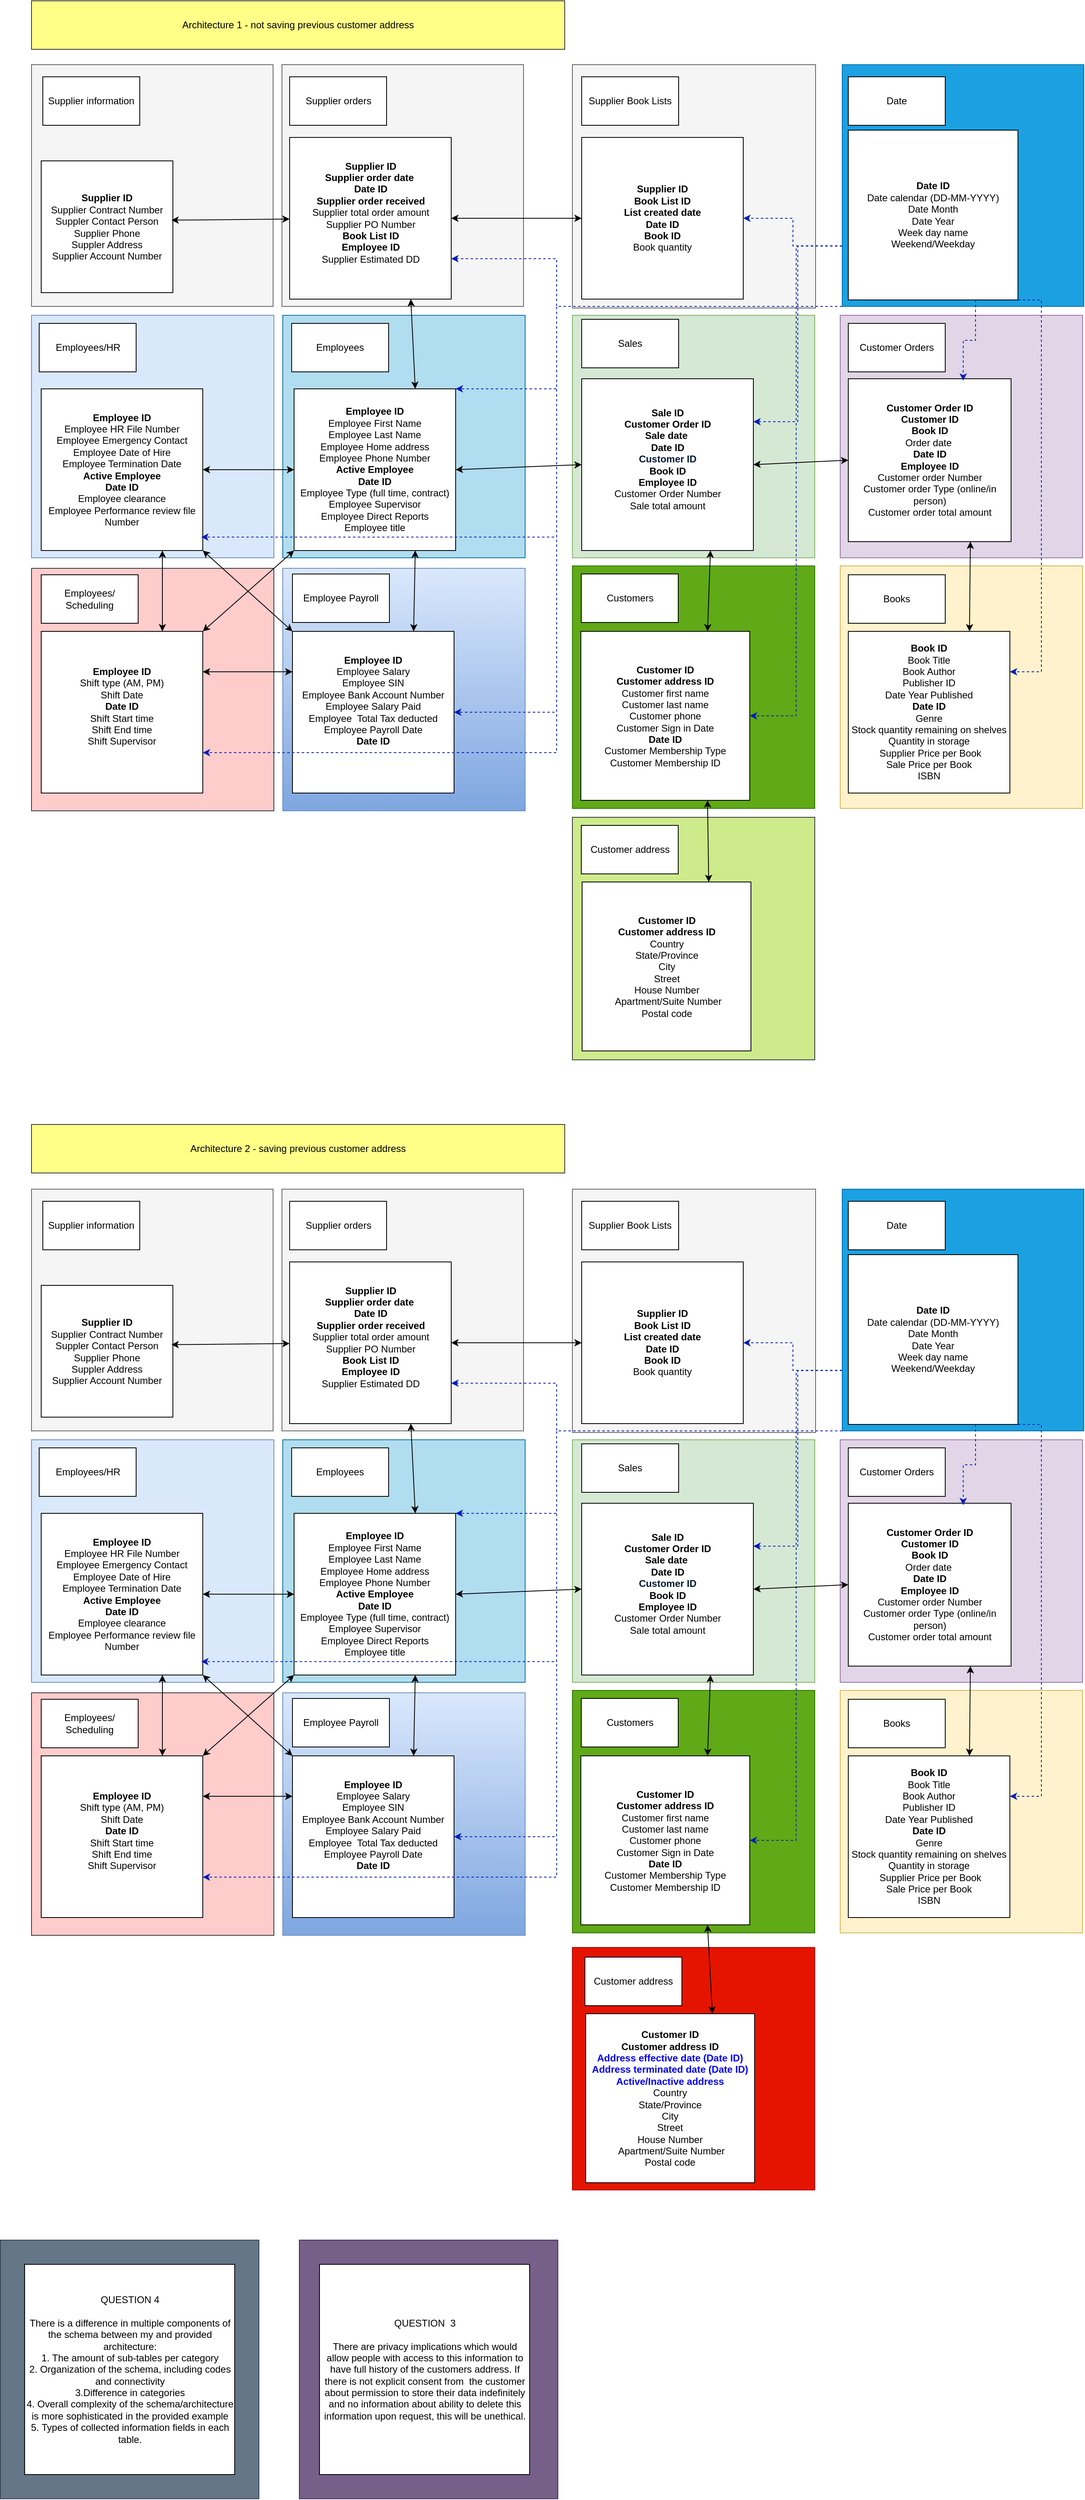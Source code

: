<mxfile version="24.7.16">
  <diagram name="Page-1" id="fv9fiUofZhVsYIKKZ2r4">
    <mxGraphModel dx="4200" dy="3032" grid="1" gridSize="10" guides="1" tooltips="1" connect="1" arrows="1" fold="1" page="1" pageScale="1" pageWidth="850" pageHeight="1100" math="0" shadow="0">
      <root>
        <mxCell id="0" />
        <mxCell id="1" parent="0" />
        <mxCell id="r8GhyG1JXr7spRQP_wy0-36" value="" style="whiteSpace=wrap;html=1;aspect=fixed;fillColor=#f5f5f5;strokeColor=#666666;fontColor=#333333;" vertex="1" parent="1">
          <mxGeometry x="100" y="-1011" width="299" height="299" as="geometry" />
        </mxCell>
        <mxCell id="r8GhyG1JXr7spRQP_wy0-61" value="" style="whiteSpace=wrap;html=1;aspect=fixed;fillColor=#f5f5f5;strokeColor=#666666;fontColor=#333333;" vertex="1" parent="1">
          <mxGeometry x="410" y="-1011" width="299" height="299" as="geometry" />
        </mxCell>
        <mxCell id="r8GhyG1JXr7spRQP_wy0-62" value="" style="whiteSpace=wrap;html=1;aspect=fixed;fillColor=#f5f5f5;strokeColor=#666666;fontColor=#333333;" vertex="1" parent="1">
          <mxGeometry x="769.5" y="-1011" width="301" height="301" as="geometry" />
        </mxCell>
        <mxCell id="r8GhyG1JXr7spRQP_wy0-58" value="" style="whiteSpace=wrap;html=1;aspect=fixed;fillColor=#dae8fc;strokeColor=#6c8ebf;gradientColor=#7ea6e0;" vertex="1" parent="1">
          <mxGeometry x="411" y="-388" width="300" height="300" as="geometry" />
        </mxCell>
        <mxCell id="r8GhyG1JXr7spRQP_wy0-42" value="" style="whiteSpace=wrap;html=1;aspect=fixed;fillColor=#b1ddf0;strokeColor=#10739e;" vertex="1" parent="1">
          <mxGeometry x="411" y="-701" width="300" height="300" as="geometry" />
        </mxCell>
        <mxCell id="r8GhyG1JXr7spRQP_wy0-3" value="" style="whiteSpace=wrap;html=1;aspect=fixed;fillColor=#dae8fc;strokeColor=#6c8ebf;" vertex="1" parent="1">
          <mxGeometry x="100" y="-701" width="300" height="300" as="geometry" />
        </mxCell>
        <mxCell id="r8GhyG1JXr7spRQP_wy0-4" value="" style="whiteSpace=wrap;html=1;aspect=fixed;fillColor=#d5e8d4;strokeColor=#82b366;" vertex="1" parent="1">
          <mxGeometry x="769.5" y="-701" width="300" height="300" as="geometry" />
        </mxCell>
        <mxCell id="r8GhyG1JXr7spRQP_wy0-5" value="" style="whiteSpace=wrap;html=1;aspect=fixed;fillColor=#60a917;strokeColor=#2D7600;fontColor=#ffffff;" vertex="1" parent="1">
          <mxGeometry x="769.5" y="-391" width="300" height="300" as="geometry" />
        </mxCell>
        <mxCell id="r8GhyG1JXr7spRQP_wy0-6" value="" style="whiteSpace=wrap;html=1;aspect=fixed;fillColor=#fff2cc;strokeColor=#d6b656;" vertex="1" parent="1">
          <mxGeometry x="1101" y="-391" width="300" height="300" as="geometry" />
        </mxCell>
        <mxCell id="r8GhyG1JXr7spRQP_wy0-7" value="" style="whiteSpace=wrap;html=1;aspect=fixed;fillColor=#e1d5e7;strokeColor=#9673a6;" vertex="1" parent="1">
          <mxGeometry x="1101" y="-701" width="300" height="300" as="geometry" />
        </mxCell>
        <mxCell id="r8GhyG1JXr7spRQP_wy0-8" value="Employees/HR" style="rounded=0;whiteSpace=wrap;html=1;" vertex="1" parent="1">
          <mxGeometry x="109.5" y="-691" width="120" height="60" as="geometry" />
        </mxCell>
        <mxCell id="r8GhyG1JXr7spRQP_wy0-9" value="Sales" style="rounded=0;whiteSpace=wrap;html=1;" vertex="1" parent="1">
          <mxGeometry x="781" y="-696" width="120" height="60" as="geometry" />
        </mxCell>
        <mxCell id="r8GhyG1JXr7spRQP_wy0-11" value="Customer Orders" style="rounded=0;whiteSpace=wrap;html=1;" vertex="1" parent="1">
          <mxGeometry x="1111" y="-691" width="120" height="60" as="geometry" />
        </mxCell>
        <mxCell id="r8GhyG1JXr7spRQP_wy0-12" value="Customers" style="rounded=0;whiteSpace=wrap;html=1;" vertex="1" parent="1">
          <mxGeometry x="780.5" y="-381" width="120" height="60" as="geometry" />
        </mxCell>
        <mxCell id="r8GhyG1JXr7spRQP_wy0-13" value="Books" style="rounded=0;whiteSpace=wrap;html=1;" vertex="1" parent="1">
          <mxGeometry x="1111" y="-380" width="120" height="60" as="geometry" />
        </mxCell>
        <mxCell id="r8GhyG1JXr7spRQP_wy0-34" value="&lt;div&gt;&lt;b&gt;Customer ID&lt;/b&gt;&lt;/div&gt;&lt;div&gt;&lt;b&gt;Customer address ID&lt;/b&gt;&lt;br&gt;&lt;/div&gt;&lt;div&gt;Customer first name&lt;/div&gt;&lt;div&gt;Customer last name&lt;/div&gt;&lt;div&gt;Customer phone&lt;/div&gt;&lt;div&gt;Customer Sign in Date&lt;/div&gt;&lt;div&gt;&lt;b&gt;Date ID&lt;/b&gt;&lt;br&gt;&lt;/div&gt;&lt;div&gt;Customer Membership Type&lt;/div&gt;&lt;div&gt;Customer Membership ID&lt;/div&gt;" style="whiteSpace=wrap;html=1;aspect=fixed;" vertex="1" parent="1">
          <mxGeometry x="780" y="-310" width="209" height="209" as="geometry" />
        </mxCell>
        <mxCell id="r8GhyG1JXr7spRQP_wy0-35" value="&lt;div&gt;&lt;b&gt;Book ID&lt;/b&gt;&lt;/div&gt;&lt;div&gt;Book Title&lt;/div&gt;&lt;div&gt;Book Author&lt;/div&gt;&lt;div&gt;Publisher ID&lt;/div&gt;&lt;div&gt;Date Year Published&lt;br&gt;&lt;/div&gt;&lt;div&gt;&lt;b&gt;Date ID&lt;/b&gt;&lt;br&gt;&lt;/div&gt;&lt;div&gt;Genre&lt;/div&gt;&lt;div&gt;Stock quantity remaining on shelves&lt;br&gt;&lt;/div&gt;&lt;div&gt;&lt;div&gt;Quantity in storage&lt;/div&gt;&amp;nbsp;Supplier Price per Book&lt;/div&gt;&lt;div&gt;Sale Price per Book&lt;br&gt;&lt;/div&gt;&lt;div&gt;ISBN&lt;/div&gt;" style="whiteSpace=wrap;html=1;aspect=fixed;" vertex="1" parent="1">
          <mxGeometry x="1111" y="-310" width="200" height="200" as="geometry" />
        </mxCell>
        <mxCell id="r8GhyG1JXr7spRQP_wy0-37" value="Supplier Book Lists" style="rounded=0;whiteSpace=wrap;html=1;" vertex="1" parent="1">
          <mxGeometry x="781" y="-996" width="120" height="60" as="geometry" />
        </mxCell>
        <mxCell id="r8GhyG1JXr7spRQP_wy0-38" value="&lt;div&gt;&lt;b&gt;Customer Order ID&lt;br&gt;&lt;/b&gt;&lt;/div&gt;&lt;div&gt;&lt;b&gt;Customer ID&lt;/b&gt;&lt;/div&gt;&lt;div&gt;&lt;b&gt;Book ID&lt;/b&gt;&lt;/div&gt;&lt;div&gt;Order date&amp;nbsp;&lt;/div&gt;&lt;div&gt;&lt;b&gt;Date ID&lt;/b&gt;&lt;/div&gt;&lt;div&gt;&lt;b&gt;Employee ID&lt;br&gt;&lt;/b&gt;&lt;/div&gt;&lt;div&gt;Customer order Number&lt;/div&gt;&lt;div&gt;Customer order Type (online/in person)&lt;br&gt;&lt;/div&gt;&lt;div&gt;Customer order total amount&lt;/div&gt;" style="whiteSpace=wrap;html=1;aspect=fixed;" vertex="1" parent="1">
          <mxGeometry x="1111" y="-622.5" width="201.5" height="201.5" as="geometry" />
        </mxCell>
        <mxCell id="r8GhyG1JXr7spRQP_wy0-39" value="&lt;div&gt;&lt;b&gt;Employee ID&lt;/b&gt;&lt;/div&gt;&lt;div&gt;Employee First Name&lt;/div&gt;&lt;div&gt;Employee Last Name&lt;/div&gt;&lt;div&gt;Employee Home address&lt;/div&gt;&lt;div&gt;Employee Phone Number&lt;/div&gt;&lt;div&gt;&lt;b&gt;Active Employee&lt;br&gt;&lt;/b&gt;&lt;/div&gt;&lt;div&gt;&lt;b&gt;Date ID&lt;/b&gt;&lt;br&gt;&lt;/div&gt;&lt;div&gt;Employee Type (full time, contract)&lt;/div&gt;&lt;div&gt;Employee Supervisor&lt;/div&gt;&lt;div&gt;Employee Direct Reports&lt;br&gt;&lt;/div&gt;&lt;div&gt;Employee title&lt;br&gt;&lt;/div&gt;" style="whiteSpace=wrap;html=1;aspect=fixed;" vertex="1" parent="1">
          <mxGeometry x="425" y="-610" width="200" height="200" as="geometry" />
        </mxCell>
        <mxCell id="r8GhyG1JXr7spRQP_wy0-41" value="&lt;div&gt;&lt;b&gt;Employee ID&lt;/b&gt;&lt;/div&gt;&lt;div&gt;Employee HR File Number&lt;/div&gt;&lt;div&gt;Employee Emergency Contact&lt;/div&gt;&lt;div&gt;Employee Date of Hire &lt;br&gt;&lt;/div&gt;&lt;div&gt;Employee Termination Date&lt;/div&gt;&lt;div&gt;&lt;b&gt;Active Employee&lt;br&gt;&lt;/b&gt;&lt;/div&gt;&lt;div&gt;&lt;b&gt;Date ID&lt;br&gt;&lt;/b&gt;&lt;/div&gt;&lt;div&gt;Employee clearance &lt;br&gt;&lt;/div&gt;&lt;div&gt;Employee Performance review file Number&lt;/div&gt;" style="whiteSpace=wrap;html=1;aspect=fixed;" vertex="1" parent="1">
          <mxGeometry x="112" y="-610" width="200" height="200" as="geometry" />
        </mxCell>
        <mxCell id="r8GhyG1JXr7spRQP_wy0-44" value="&lt;div&gt;&lt;b&gt;Supplier ID&lt;/b&gt;&lt;/div&gt;&lt;div&gt;Supplier Contract Number&lt;/div&gt;&lt;div&gt;Suppler Contact Person&lt;br&gt;&lt;/div&gt;&lt;div&gt;Supplier Phone&lt;/div&gt;&lt;div&gt;Suppler Address&lt;/div&gt;&lt;div&gt;Supplier Account Number&lt;br&gt;&lt;/div&gt;" style="whiteSpace=wrap;html=1;aspect=fixed;" vertex="1" parent="1">
          <mxGeometry x="112" y="-892" width="163" height="163" as="geometry" />
        </mxCell>
        <mxCell id="r8GhyG1JXr7spRQP_wy0-45" value="&lt;div&gt;&lt;b&gt;Supplier ID&lt;/b&gt;&lt;/div&gt;&lt;div&gt;&lt;b&gt;Supplier order date&amp;nbsp;&lt;/b&gt;&lt;/div&gt;&lt;div&gt;&lt;b&gt;Date ID&lt;/b&gt;&lt;/div&gt;&lt;div&gt;&lt;b&gt;Supplier order received&lt;br&gt;&lt;/b&gt;&lt;/div&gt;&lt;div&gt;Supplier total order amount&lt;/div&gt;&lt;div&gt;Supplier PO Number&lt;/div&gt;&lt;div&gt;&lt;b&gt;Book List ID &lt;br&gt;&lt;/b&gt;&lt;/div&gt;&lt;div&gt;&lt;b&gt;Employee ID&lt;br&gt;&lt;/b&gt;&lt;/div&gt;&lt;div&gt;Supplier Estimated DD&lt;b&gt;&lt;br&gt;&lt;/b&gt;&lt;/div&gt;&lt;div&gt;&lt;br&gt;&lt;/div&gt;" style="whiteSpace=wrap;html=1;aspect=fixed;" vertex="1" parent="1">
          <mxGeometry x="419.5" y="-921" width="200" height="200" as="geometry" />
        </mxCell>
        <mxCell id="r8GhyG1JXr7spRQP_wy0-47" value="" style="whiteSpace=wrap;html=1;aspect=fixed;fillColor=#ffcccc;strokeColor=#36393d;" vertex="1" parent="1">
          <mxGeometry x="100" y="-388" width="300" height="300" as="geometry" />
        </mxCell>
        <mxCell id="r8GhyG1JXr7spRQP_wy0-48" value="Employees/ Scheduling" style="rounded=0;whiteSpace=wrap;html=1;" vertex="1" parent="1">
          <mxGeometry x="112" y="-380" width="120" height="60" as="geometry" />
        </mxCell>
        <mxCell id="r8GhyG1JXr7spRQP_wy0-49" value="&lt;div&gt;&lt;b&gt;Employee ID&lt;/b&gt;&lt;/div&gt;&lt;div&gt;Shift type (AM, PM)&lt;/div&gt;&lt;div&gt;Shift Date &lt;b&gt;&lt;br&gt;&lt;/b&gt;&lt;/div&gt;&lt;div&gt;&lt;b&gt;Date ID&lt;br&gt;&lt;/b&gt;&lt;/div&gt;&lt;div&gt;Shift Start time&lt;/div&gt;&lt;div&gt;Shift End time&lt;/div&gt;&lt;div&gt;Shift Supervisor&lt;/div&gt;&lt;div&gt;&lt;br&gt;&lt;/div&gt;" style="whiteSpace=wrap;html=1;aspect=fixed;" vertex="1" parent="1">
          <mxGeometry x="112" y="-310" width="200" height="200" as="geometry" />
        </mxCell>
        <mxCell id="r8GhyG1JXr7spRQP_wy0-146" style="edgeStyle=elbowEdgeStyle;rounded=0;orthogonalLoop=1;jettySize=auto;html=1;exitX=0;exitY=1;exitDx=0;exitDy=0;entryX=1;entryY=0.75;entryDx=0;entryDy=0;fillColor=#0050ef;strokeColor=#001DBC;dashed=1;" edge="1" parent="1" source="r8GhyG1JXr7spRQP_wy0-50" target="r8GhyG1JXr7spRQP_wy0-45">
          <mxGeometry relative="1" as="geometry">
            <Array as="points">
              <mxPoint x="750" y="-740" />
            </Array>
          </mxGeometry>
        </mxCell>
        <mxCell id="r8GhyG1JXr7spRQP_wy0-147" style="edgeStyle=elbowEdgeStyle;rounded=0;orthogonalLoop=1;jettySize=auto;html=1;exitX=0;exitY=0.75;exitDx=0;exitDy=0;entryX=1;entryY=0.5;entryDx=0;entryDy=0;fillColor=#0050ef;strokeColor=#001DBC;dashed=1;" edge="1" parent="1" source="r8GhyG1JXr7spRQP_wy0-50" target="r8GhyG1JXr7spRQP_wy0-34">
          <mxGeometry relative="1" as="geometry" />
        </mxCell>
        <mxCell id="r8GhyG1JXr7spRQP_wy0-148" style="edgeStyle=elbowEdgeStyle;rounded=0;orthogonalLoop=1;jettySize=auto;html=1;exitX=0;exitY=1;exitDx=0;exitDy=0;entryX=1;entryY=0;entryDx=0;entryDy=0;dashed=1;fillColor=#0050ef;strokeColor=#001DBC;" edge="1" parent="1" source="r8GhyG1JXr7spRQP_wy0-50" target="r8GhyG1JXr7spRQP_wy0-39">
          <mxGeometry relative="1" as="geometry">
            <Array as="points">
              <mxPoint x="750" y="-660" />
            </Array>
          </mxGeometry>
        </mxCell>
        <mxCell id="r8GhyG1JXr7spRQP_wy0-50" value="" style="whiteSpace=wrap;html=1;aspect=fixed;fillColor=#1ba1e2;fontColor=#ffffff;strokeColor=#006EAF;" vertex="1" parent="1">
          <mxGeometry x="1103.5" y="-1011" width="299" height="299" as="geometry" />
        </mxCell>
        <mxCell id="r8GhyG1JXr7spRQP_wy0-51" value="Date" style="rounded=0;whiteSpace=wrap;html=1;" vertex="1" parent="1">
          <mxGeometry x="1111" y="-996" width="120" height="60" as="geometry" />
        </mxCell>
        <mxCell id="r8GhyG1JXr7spRQP_wy0-143" style="edgeStyle=elbowEdgeStyle;rounded=0;orthogonalLoop=1;jettySize=auto;html=1;exitX=0;exitY=0.75;exitDx=0;exitDy=0;entryX=1;entryY=0.5;entryDx=0;entryDy=0;fillColor=#0050ef;strokeColor=#001DBC;dashed=1;" edge="1" parent="1" source="r8GhyG1JXr7spRQP_wy0-50" target="r8GhyG1JXr7spRQP_wy0-54">
          <mxGeometry relative="1" as="geometry" />
        </mxCell>
        <mxCell id="r8GhyG1JXr7spRQP_wy0-144" style="edgeStyle=elbowEdgeStyle;rounded=0;orthogonalLoop=1;jettySize=auto;html=1;entryX=1;entryY=0.25;entryDx=0;entryDy=0;fillColor=#0050ef;strokeColor=#001DBC;dashed=1;exitX=0;exitY=0.75;exitDx=0;exitDy=0;" edge="1" parent="1" source="r8GhyG1JXr7spRQP_wy0-50" target="r8GhyG1JXr7spRQP_wy0-46">
          <mxGeometry relative="1" as="geometry" />
        </mxCell>
        <mxCell id="r8GhyG1JXr7spRQP_wy0-52" value="&lt;div&gt;&lt;b&gt;Date ID&lt;/b&gt;&lt;/div&gt;&lt;div&gt;Date calendar (DD-MM-YYYY)&lt;/div&gt;&lt;div&gt;Date Month&lt;/div&gt;&lt;div&gt;Date Year&lt;/div&gt;&lt;div&gt;Week day name&lt;br&gt;&lt;/div&gt;&lt;div&gt;Weekend/Weekday &lt;br&gt;&lt;/div&gt;" style="whiteSpace=wrap;html=1;aspect=fixed;" vertex="1" parent="1">
          <mxGeometry x="1111" y="-930" width="210" height="210" as="geometry" />
        </mxCell>
        <mxCell id="r8GhyG1JXr7spRQP_wy0-53" value="&lt;div&gt;&lt;b&gt;Employee ID&lt;/b&gt;&lt;/div&gt;&lt;div&gt;Employee Salary&lt;/div&gt;&lt;div&gt;Employee SIN&lt;/div&gt;&lt;div&gt;Employee Bank Account Number&lt;/div&gt;&lt;div&gt;&lt;div&gt;Employee Salary Paid&lt;/div&gt;&lt;div&gt;Employee&amp;nbsp; Total Tax deducted&lt;/div&gt;&lt;div&gt;Employee Payroll Date&lt;/div&gt;&lt;div&gt;&lt;b&gt;Date ID&lt;/b&gt;&lt;br&gt;&lt;/div&gt;&lt;div&gt;&lt;br&gt;&lt;br&gt;&lt;/div&gt;&lt;/div&gt;" style="whiteSpace=wrap;html=1;aspect=fixed;" vertex="1" parent="1">
          <mxGeometry x="423" y="-310" width="200" height="200" as="geometry" />
        </mxCell>
        <mxCell id="r8GhyG1JXr7spRQP_wy0-54" value="&lt;div&gt;&lt;b&gt;Supplier ID&lt;/b&gt;&lt;/div&gt;&lt;div&gt;&lt;b&gt;Book List ID &lt;/b&gt;&lt;br&gt;&lt;/div&gt;&lt;div&gt;&lt;b&gt;List created date &lt;br&gt;&lt;/b&gt;&lt;/div&gt;&lt;div&gt;&lt;b&gt;Date ID&lt;/b&gt;&lt;/div&gt;&lt;div&gt;&lt;b&gt;Book ID&lt;/b&gt;&lt;/div&gt;&lt;div&gt;Book quantity&lt;/div&gt;" style="whiteSpace=wrap;html=1;aspect=fixed;" vertex="1" parent="1">
          <mxGeometry x="781" y="-921" width="200" height="200" as="geometry" />
        </mxCell>
        <mxCell id="r8GhyG1JXr7spRQP_wy0-55" style="edgeStyle=orthogonalEdgeStyle;rounded=0;orthogonalLoop=1;jettySize=auto;html=1;exitX=0.5;exitY=1;exitDx=0;exitDy=0;" edge="1" parent="1" source="r8GhyG1JXr7spRQP_wy0-41" target="r8GhyG1JXr7spRQP_wy0-41">
          <mxGeometry relative="1" as="geometry" />
        </mxCell>
        <mxCell id="r8GhyG1JXr7spRQP_wy0-59" value="Employee Payroll" style="rounded=0;whiteSpace=wrap;html=1;" vertex="1" parent="1">
          <mxGeometry x="423" y="-381" width="120" height="60" as="geometry" />
        </mxCell>
        <mxCell id="r8GhyG1JXr7spRQP_wy0-46" value="&lt;div&gt;&lt;b&gt;Sale ID&lt;/b&gt;&lt;/div&gt;&lt;div&gt;&lt;b&gt;Customer Order ID&lt;br&gt;&lt;/b&gt;&lt;/div&gt;&lt;div&gt;&lt;b&gt;Sale date&amp;nbsp;&lt;/b&gt;&lt;/div&gt;&lt;div&gt;&lt;b&gt;Date ID&lt;/b&gt;&lt;br&gt;&lt;/div&gt;&lt;div&gt;&lt;font color=&quot;#001933&quot;&gt;&lt;b&gt;Customer ID&lt;/b&gt;&lt;/font&gt;&lt;/div&gt;&lt;div&gt;&lt;b&gt;Book ID&lt;/b&gt;&lt;/div&gt;&lt;div&gt;&lt;b&gt;Employee ID&lt;br&gt;&lt;/b&gt;&lt;/div&gt;&lt;div&gt;Customer Order Number&lt;/div&gt;&lt;div&gt;Sale total amount&lt;br&gt;&lt;/div&gt;&lt;div&gt;&lt;br&gt;&lt;/div&gt;" style="whiteSpace=wrap;html=1;aspect=fixed;" vertex="1" parent="1">
          <mxGeometry x="781" y="-622.5" width="212.5" height="212.5" as="geometry" />
        </mxCell>
        <mxCell id="r8GhyG1JXr7spRQP_wy0-63" value="Supplier orders" style="rounded=0;whiteSpace=wrap;html=1;" vertex="1" parent="1">
          <mxGeometry x="419.5" y="-996" width="120" height="60" as="geometry" />
        </mxCell>
        <mxCell id="r8GhyG1JXr7spRQP_wy0-64" value="Supplier information" style="rounded=0;whiteSpace=wrap;html=1;" vertex="1" parent="1">
          <mxGeometry x="114" y="-996" width="120" height="60" as="geometry" />
        </mxCell>
        <mxCell id="r8GhyG1JXr7spRQP_wy0-43" value="Employees" style="rounded=0;whiteSpace=wrap;html=1;" vertex="1" parent="1">
          <mxGeometry x="422" y="-691" width="120" height="60" as="geometry" />
        </mxCell>
        <mxCell id="r8GhyG1JXr7spRQP_wy0-104" value="" style="whiteSpace=wrap;html=1;aspect=fixed;fillColor=#cdeb8b;strokeColor=#36393d;" vertex="1" parent="1">
          <mxGeometry x="769.5" y="-80" width="300" height="300" as="geometry" />
        </mxCell>
        <mxCell id="r8GhyG1JXr7spRQP_wy0-105" value="Customer address" style="rounded=0;whiteSpace=wrap;html=1;" vertex="1" parent="1">
          <mxGeometry x="780.5" y="-70" width="120" height="60" as="geometry" />
        </mxCell>
        <mxCell id="r8GhyG1JXr7spRQP_wy0-106" value="&lt;div&gt;&lt;b&gt;Customer ID&lt;/b&gt;&lt;/div&gt;&lt;div&gt;&lt;b&gt;Customer address ID&lt;/b&gt;&lt;br&gt;&lt;/div&gt;&lt;div&gt;Country&lt;/div&gt;&lt;div&gt;State/Province&lt;/div&gt;&lt;div&gt;City&lt;/div&gt;&lt;div&gt;Street&lt;/div&gt;&lt;div&gt;House Number &lt;br&gt;&lt;/div&gt;&lt;div&gt;&amp;nbsp;Apartment/Suite Number&lt;/div&gt;&lt;div&gt;Postal code&lt;br&gt;&lt;/div&gt;" style="whiteSpace=wrap;html=1;aspect=fixed;" vertex="1" parent="1">
          <mxGeometry x="781.5" width="209" height="209" as="geometry" />
        </mxCell>
        <mxCell id="r8GhyG1JXr7spRQP_wy0-107" value="" style="whiteSpace=wrap;html=1;aspect=fixed;fillColor=#e51400;strokeColor=#B20000;fontColor=#ffffff;" vertex="1" parent="1">
          <mxGeometry x="769.5" y="1318" width="300" height="300" as="geometry" />
        </mxCell>
        <mxCell id="r8GhyG1JXr7spRQP_wy0-108" value="Customer address" style="rounded=0;whiteSpace=wrap;html=1;" vertex="1" parent="1">
          <mxGeometry x="785" y="1330" width="120" height="60" as="geometry" />
        </mxCell>
        <mxCell id="r8GhyG1JXr7spRQP_wy0-109" value="&lt;div&gt;&lt;b&gt;Customer ID&lt;/b&gt;&lt;/div&gt;&lt;div&gt;&lt;b&gt;Customer address ID&lt;/b&gt;&lt;/div&gt;&lt;div&gt;&lt;font color=&quot;#0000ff&quot;&gt;&lt;b&gt;Address effective date (Date ID)&lt;br&gt;&lt;/b&gt;&lt;/font&gt;&lt;/div&gt;&lt;div&gt;&lt;font color=&quot;#0000ff&quot;&gt;&lt;b&gt;Address terminated date (Date ID)&lt;/b&gt;&lt;/font&gt;&lt;/div&gt;&lt;div&gt;&lt;font color=&quot;#0000ff&quot;&gt;&lt;b&gt;Active/Inactive address&lt;br&gt;&lt;/b&gt;&lt;/font&gt;&lt;/div&gt;&lt;div&gt;Country&lt;/div&gt;&lt;div&gt;State/Province&lt;/div&gt;&lt;div&gt;City&lt;/div&gt;&lt;div&gt;Street&lt;/div&gt;&lt;div&gt;House Number &lt;br&gt;&lt;/div&gt;&lt;div&gt;&amp;nbsp;Apartment/Suite Number&lt;/div&gt;&lt;div&gt;Postal code&lt;br&gt;&lt;/div&gt;" style="whiteSpace=wrap;html=1;aspect=fixed;" vertex="1" parent="1">
          <mxGeometry x="786" y="1400" width="209" height="209" as="geometry" />
        </mxCell>
        <mxCell id="r8GhyG1JXr7spRQP_wy0-110" value="" style="whiteSpace=wrap;html=1;aspect=fixed;fillColor=#76608a;strokeColor=#432D57;fontColor=#ffffff;" vertex="1" parent="1">
          <mxGeometry x="431.5" y="1680" width="320" height="320" as="geometry" />
        </mxCell>
        <mxCell id="r8GhyG1JXr7spRQP_wy0-111" value="&lt;div&gt;QUESTION&amp;nbsp; 3 &lt;br&gt;&lt;/div&gt;&lt;div&gt;&lt;br&gt;&lt;/div&gt;&lt;div&gt;There are privacy implications which would allow people with access to this information to have full history of the customers address. If there is not explicit consent from&amp;nbsp; the customer about permission to store their data indefinitely and no information about ability to delete this information upon request, this will be unethical. &lt;/div&gt;" style="whiteSpace=wrap;html=1;aspect=fixed;" vertex="1" parent="1">
          <mxGeometry x="456.5" y="1710" width="260" height="260" as="geometry" />
        </mxCell>
        <mxCell id="r8GhyG1JXr7spRQP_wy0-112" value="" style="whiteSpace=wrap;html=1;aspect=fixed;fillColor=#647687;strokeColor=#314354;fontColor=#ffffff;" vertex="1" parent="1">
          <mxGeometry x="61.5" y="1680" width="320" height="320" as="geometry" />
        </mxCell>
        <mxCell id="r8GhyG1JXr7spRQP_wy0-113" value="&lt;div&gt;QUESTION 4&lt;br&gt;&lt;/div&gt;&lt;div&gt;&lt;br&gt;&lt;/div&gt;&lt;div&gt;There is a difference in multiple components of the schema between my and provided architecture:&lt;/div&gt;&lt;div&gt;1. The amount of sub-tables per category&lt;/div&gt;&lt;div&gt;2. Organization of the schema, including codes and connectivity&lt;/div&gt;&lt;div&gt;3.Difference in categories&lt;/div&gt;&lt;div&gt;4. Overall complexity of the schema/architecture is more sophisticated in the provided example&lt;/div&gt;&lt;div&gt;5. Types of collected information fields in each table. &lt;br&gt;&lt;/div&gt;" style="whiteSpace=wrap;html=1;aspect=fixed;" vertex="1" parent="1">
          <mxGeometry x="91.5" y="1710" width="260" height="260" as="geometry" />
        </mxCell>
        <mxCell id="r8GhyG1JXr7spRQP_wy0-114" value="" style="endArrow=classic;startArrow=classic;html=1;rounded=0;exitX=0.989;exitY=0.45;exitDx=0;exitDy=0;exitPerimeter=0;" edge="1" parent="1" source="r8GhyG1JXr7spRQP_wy0-44" target="r8GhyG1JXr7spRQP_wy0-45">
          <mxGeometry width="50" height="50" relative="1" as="geometry">
            <mxPoint x="650" y="-680" as="sourcePoint" />
            <mxPoint x="700" y="-730" as="targetPoint" />
          </mxGeometry>
        </mxCell>
        <mxCell id="r8GhyG1JXr7spRQP_wy0-115" value="" style="endArrow=classic;startArrow=classic;html=1;rounded=0;entryX=1;entryY=0.5;entryDx=0;entryDy=0;" edge="1" parent="1" source="r8GhyG1JXr7spRQP_wy0-54" target="r8GhyG1JXr7spRQP_wy0-45">
          <mxGeometry width="50" height="50" relative="1" as="geometry">
            <mxPoint x="650" y="-680" as="sourcePoint" />
            <mxPoint x="700" y="-730" as="targetPoint" />
          </mxGeometry>
        </mxCell>
        <mxCell id="r8GhyG1JXr7spRQP_wy0-118" value="" style="endArrow=classic;startArrow=classic;html=1;rounded=0;entryX=0.75;entryY=1;entryDx=0;entryDy=0;exitX=0.75;exitY=0;exitDx=0;exitDy=0;" edge="1" parent="1" source="r8GhyG1JXr7spRQP_wy0-39" target="r8GhyG1JXr7spRQP_wy0-45">
          <mxGeometry width="50" height="50" relative="1" as="geometry">
            <mxPoint x="650" y="-680" as="sourcePoint" />
            <mxPoint x="700" y="-730" as="targetPoint" />
          </mxGeometry>
        </mxCell>
        <mxCell id="r8GhyG1JXr7spRQP_wy0-119" value="" style="endArrow=classic;startArrow=classic;html=1;rounded=0;entryX=0;entryY=0.5;entryDx=0;entryDy=0;" edge="1" parent="1" source="r8GhyG1JXr7spRQP_wy0-41" target="r8GhyG1JXr7spRQP_wy0-39">
          <mxGeometry width="50" height="50" relative="1" as="geometry">
            <mxPoint x="650" y="-680" as="sourcePoint" />
            <mxPoint x="700" y="-730" as="targetPoint" />
          </mxGeometry>
        </mxCell>
        <mxCell id="r8GhyG1JXr7spRQP_wy0-120" value="" style="endArrow=classic;startArrow=classic;html=1;rounded=0;exitX=1;exitY=1;exitDx=0;exitDy=0;entryX=0;entryY=0;entryDx=0;entryDy=0;" edge="1" parent="1" source="r8GhyG1JXr7spRQP_wy0-41" target="r8GhyG1JXr7spRQP_wy0-53">
          <mxGeometry width="50" height="50" relative="1" as="geometry">
            <mxPoint x="650" y="-666" as="sourcePoint" />
            <mxPoint x="664.488" y="-687" as="targetPoint" />
          </mxGeometry>
        </mxCell>
        <mxCell id="r8GhyG1JXr7spRQP_wy0-121" value="" style="endArrow=classic;startArrow=classic;html=1;rounded=0;entryX=1;entryY=0.25;entryDx=0;entryDy=0;exitX=0;exitY=0.25;exitDx=0;exitDy=0;" edge="1" parent="1" source="r8GhyG1JXr7spRQP_wy0-53" target="r8GhyG1JXr7spRQP_wy0-49">
          <mxGeometry width="50" height="50" relative="1" as="geometry">
            <mxPoint x="650" y="-370" as="sourcePoint" />
            <mxPoint x="700" y="-420" as="targetPoint" />
          </mxGeometry>
        </mxCell>
        <mxCell id="r8GhyG1JXr7spRQP_wy0-122" value="" style="endArrow=classic;startArrow=classic;html=1;rounded=0;entryX=0;entryY=1;entryDx=0;entryDy=0;exitX=1;exitY=0;exitDx=0;exitDy=0;" edge="1" parent="1" source="r8GhyG1JXr7spRQP_wy0-49" target="r8GhyG1JXr7spRQP_wy0-39">
          <mxGeometry width="50" height="50" relative="1" as="geometry">
            <mxPoint x="260" y="-340" as="sourcePoint" />
            <mxPoint x="580" y="-290" as="targetPoint" />
          </mxGeometry>
        </mxCell>
        <mxCell id="r8GhyG1JXr7spRQP_wy0-123" value="" style="endArrow=classic;startArrow=classic;html=1;rounded=0;entryX=0.75;entryY=1;entryDx=0;entryDy=0;exitX=0.75;exitY=0;exitDx=0;exitDy=0;" edge="1" parent="1" source="r8GhyG1JXr7spRQP_wy0-53" target="r8GhyG1JXr7spRQP_wy0-39">
          <mxGeometry width="50" height="50" relative="1" as="geometry">
            <mxPoint x="410" y="-340" as="sourcePoint" />
            <mxPoint x="460" y="-390" as="targetPoint" />
          </mxGeometry>
        </mxCell>
        <mxCell id="r8GhyG1JXr7spRQP_wy0-124" value="" style="endArrow=classic;startArrow=classic;html=1;rounded=0;entryX=0.75;entryY=1;entryDx=0;entryDy=0;exitX=0.75;exitY=0;exitDx=0;exitDy=0;" edge="1" parent="1" source="r8GhyG1JXr7spRQP_wy0-49" target="r8GhyG1JXr7spRQP_wy0-41">
          <mxGeometry width="50" height="50" relative="1" as="geometry">
            <mxPoint x="410" y="-340" as="sourcePoint" />
            <mxPoint x="460" y="-390" as="targetPoint" />
          </mxGeometry>
        </mxCell>
        <mxCell id="r8GhyG1JXr7spRQP_wy0-128" value="" style="endArrow=classic;startArrow=classic;html=1;rounded=0;entryX=0;entryY=0.5;entryDx=0;entryDy=0;exitX=1;exitY=0.5;exitDx=0;exitDy=0;" edge="1" parent="1" source="r8GhyG1JXr7spRQP_wy0-46" target="r8GhyG1JXr7spRQP_wy0-38">
          <mxGeometry width="50" height="50" relative="1" as="geometry">
            <mxPoint x="720" y="-470" as="sourcePoint" />
            <mxPoint x="770" y="-520" as="targetPoint" />
          </mxGeometry>
        </mxCell>
        <mxCell id="r8GhyG1JXr7spRQP_wy0-133" value="" style="endArrow=classic;startArrow=classic;html=1;rounded=0;entryX=0;entryY=0.5;entryDx=0;entryDy=0;exitX=1;exitY=0.5;exitDx=0;exitDy=0;" edge="1" parent="1" source="r8GhyG1JXr7spRQP_wy0-39" target="r8GhyG1JXr7spRQP_wy0-46">
          <mxGeometry width="50" height="50" relative="1" as="geometry">
            <mxPoint x="750" y="-420" as="sourcePoint" />
            <mxPoint x="800" y="-470" as="targetPoint" />
          </mxGeometry>
        </mxCell>
        <mxCell id="r8GhyG1JXr7spRQP_wy0-135" value="" style="endArrow=classic;startArrow=classic;html=1;rounded=0;entryX=0.75;entryY=1;entryDx=0;entryDy=0;exitX=0.75;exitY=0;exitDx=0;exitDy=0;" edge="1" parent="1" source="r8GhyG1JXr7spRQP_wy0-34" target="r8GhyG1JXr7spRQP_wy0-46">
          <mxGeometry width="50" height="50" relative="1" as="geometry">
            <mxPoint x="840" y="-280" as="sourcePoint" />
            <mxPoint x="890" y="-330" as="targetPoint" />
          </mxGeometry>
        </mxCell>
        <mxCell id="r8GhyG1JXr7spRQP_wy0-136" value="" style="endArrow=classic;startArrow=classic;html=1;rounded=0;entryX=0.75;entryY=1;entryDx=0;entryDy=0;exitX=0.75;exitY=0;exitDx=0;exitDy=0;" edge="1" parent="1" source="r8GhyG1JXr7spRQP_wy0-35" target="r8GhyG1JXr7spRQP_wy0-38">
          <mxGeometry width="50" height="50" relative="1" as="geometry">
            <mxPoint x="920" y="-320" as="sourcePoint" />
            <mxPoint x="970" y="-370" as="targetPoint" />
          </mxGeometry>
        </mxCell>
        <mxCell id="r8GhyG1JXr7spRQP_wy0-137" value="" style="endArrow=classic;startArrow=classic;html=1;rounded=0;entryX=0.75;entryY=1;entryDx=0;entryDy=0;exitX=0.75;exitY=0;exitDx=0;exitDy=0;" edge="1" parent="1" source="r8GhyG1JXr7spRQP_wy0-106" target="r8GhyG1JXr7spRQP_wy0-34">
          <mxGeometry width="50" height="50" relative="1" as="geometry">
            <mxPoint x="920" y="-40" as="sourcePoint" />
            <mxPoint x="970" y="-90" as="targetPoint" />
          </mxGeometry>
        </mxCell>
        <mxCell id="r8GhyG1JXr7spRQP_wy0-145" style="edgeStyle=elbowEdgeStyle;rounded=0;orthogonalLoop=1;jettySize=auto;html=1;exitX=0.75;exitY=1;exitDx=0;exitDy=0;entryX=0.706;entryY=0.012;entryDx=0;entryDy=0;entryPerimeter=0;fillColor=#0050ef;strokeColor=#001DBC;elbow=vertical;dashed=1;" edge="1" parent="1" source="r8GhyG1JXr7spRQP_wy0-52" target="r8GhyG1JXr7spRQP_wy0-38">
          <mxGeometry relative="1" as="geometry" />
        </mxCell>
        <mxCell id="r8GhyG1JXr7spRQP_wy0-151" style="edgeStyle=elbowEdgeStyle;rounded=0;orthogonalLoop=1;jettySize=auto;html=1;exitX=0;exitY=1;exitDx=0;exitDy=0;entryX=1;entryY=0.5;entryDx=0;entryDy=0;dashed=1;fillColor=#0050ef;strokeColor=#001DBC;" edge="1" parent="1" source="r8GhyG1JXr7spRQP_wy0-50" target="r8GhyG1JXr7spRQP_wy0-53">
          <mxGeometry relative="1" as="geometry">
            <mxPoint x="1114" y="-702" as="sourcePoint" />
            <mxPoint x="635" y="-600" as="targetPoint" />
            <Array as="points">
              <mxPoint x="750" y="-650" />
            </Array>
          </mxGeometry>
        </mxCell>
        <mxCell id="r8GhyG1JXr7spRQP_wy0-152" style="edgeStyle=elbowEdgeStyle;rounded=0;orthogonalLoop=1;jettySize=auto;html=1;exitX=0;exitY=1;exitDx=0;exitDy=0;entryX=1;entryY=0.75;entryDx=0;entryDy=0;dashed=1;fillColor=#0050ef;strokeColor=#001DBC;" edge="1" parent="1" source="r8GhyG1JXr7spRQP_wy0-50" target="r8GhyG1JXr7spRQP_wy0-49">
          <mxGeometry relative="1" as="geometry">
            <mxPoint x="1114" y="-702" as="sourcePoint" />
            <mxPoint x="633" y="-200" as="targetPoint" />
            <Array as="points">
              <mxPoint x="750" y="-430" />
            </Array>
          </mxGeometry>
        </mxCell>
        <mxCell id="r8GhyG1JXr7spRQP_wy0-153" style="edgeStyle=elbowEdgeStyle;rounded=0;orthogonalLoop=1;jettySize=auto;html=1;exitX=0;exitY=1;exitDx=0;exitDy=0;dashed=1;fillColor=#0050ef;strokeColor=#001DBC;entryX=0.99;entryY=0.917;entryDx=0;entryDy=0;entryPerimeter=0;" edge="1" parent="1" source="r8GhyG1JXr7spRQP_wy0-50" target="r8GhyG1JXr7spRQP_wy0-41">
          <mxGeometry relative="1" as="geometry">
            <mxPoint x="1114" y="-702" as="sourcePoint" />
            <mxPoint x="312" y="-410" as="targetPoint" />
            <Array as="points">
              <mxPoint x="750" y="-550" />
            </Array>
          </mxGeometry>
        </mxCell>
        <mxCell id="r8GhyG1JXr7spRQP_wy0-154" style="edgeStyle=elbowEdgeStyle;rounded=0;orthogonalLoop=1;jettySize=auto;html=1;exitX=1;exitY=1;exitDx=0;exitDy=0;entryX=1;entryY=0.25;entryDx=0;entryDy=0;fillColor=#0050ef;strokeColor=#001DBC;elbow=vertical;dashed=1;" edge="1" parent="1" source="r8GhyG1JXr7spRQP_wy0-52" target="r8GhyG1JXr7spRQP_wy0-35">
          <mxGeometry relative="1" as="geometry">
            <mxPoint x="1279" y="-710" as="sourcePoint" />
            <mxPoint x="1263" y="-610" as="targetPoint" />
            <Array as="points">
              <mxPoint x="1350" y="-350" />
            </Array>
          </mxGeometry>
        </mxCell>
        <mxCell id="r8GhyG1JXr7spRQP_wy0-215" value="" style="whiteSpace=wrap;html=1;aspect=fixed;fillColor=#f5f5f5;strokeColor=#666666;fontColor=#333333;" vertex="1" parent="1">
          <mxGeometry x="100" y="380" width="299" height="299" as="geometry" />
        </mxCell>
        <mxCell id="r8GhyG1JXr7spRQP_wy0-216" value="" style="whiteSpace=wrap;html=1;aspect=fixed;fillColor=#f5f5f5;strokeColor=#666666;fontColor=#333333;" vertex="1" parent="1">
          <mxGeometry x="410" y="380" width="299" height="299" as="geometry" />
        </mxCell>
        <mxCell id="r8GhyG1JXr7spRQP_wy0-217" value="" style="whiteSpace=wrap;html=1;aspect=fixed;fillColor=#f5f5f5;strokeColor=#666666;fontColor=#333333;" vertex="1" parent="1">
          <mxGeometry x="769.5" y="380" width="301" height="301" as="geometry" />
        </mxCell>
        <mxCell id="r8GhyG1JXr7spRQP_wy0-218" value="" style="whiteSpace=wrap;html=1;aspect=fixed;fillColor=#dae8fc;strokeColor=#6c8ebf;gradientColor=#7ea6e0;" vertex="1" parent="1">
          <mxGeometry x="411" y="1003" width="300" height="300" as="geometry" />
        </mxCell>
        <mxCell id="r8GhyG1JXr7spRQP_wy0-219" value="" style="whiteSpace=wrap;html=1;aspect=fixed;fillColor=#b1ddf0;strokeColor=#10739e;" vertex="1" parent="1">
          <mxGeometry x="411" y="690" width="300" height="300" as="geometry" />
        </mxCell>
        <mxCell id="r8GhyG1JXr7spRQP_wy0-220" value="" style="whiteSpace=wrap;html=1;aspect=fixed;fillColor=#dae8fc;strokeColor=#6c8ebf;" vertex="1" parent="1">
          <mxGeometry x="100" y="690" width="300" height="300" as="geometry" />
        </mxCell>
        <mxCell id="r8GhyG1JXr7spRQP_wy0-221" value="" style="whiteSpace=wrap;html=1;aspect=fixed;fillColor=#d5e8d4;strokeColor=#82b366;" vertex="1" parent="1">
          <mxGeometry x="769.5" y="690" width="300" height="300" as="geometry" />
        </mxCell>
        <mxCell id="r8GhyG1JXr7spRQP_wy0-222" value="" style="whiteSpace=wrap;html=1;aspect=fixed;fillColor=#60a917;strokeColor=#2D7600;fontColor=#ffffff;" vertex="1" parent="1">
          <mxGeometry x="769.5" y="1000" width="300" height="300" as="geometry" />
        </mxCell>
        <mxCell id="r8GhyG1JXr7spRQP_wy0-223" value="" style="whiteSpace=wrap;html=1;aspect=fixed;fillColor=#fff2cc;strokeColor=#d6b656;" vertex="1" parent="1">
          <mxGeometry x="1101" y="1000" width="300" height="300" as="geometry" />
        </mxCell>
        <mxCell id="r8GhyG1JXr7spRQP_wy0-224" value="" style="whiteSpace=wrap;html=1;aspect=fixed;fillColor=#e1d5e7;strokeColor=#9673a6;" vertex="1" parent="1">
          <mxGeometry x="1101" y="690" width="300" height="300" as="geometry" />
        </mxCell>
        <mxCell id="r8GhyG1JXr7spRQP_wy0-225" value="Employees/HR" style="rounded=0;whiteSpace=wrap;html=1;" vertex="1" parent="1">
          <mxGeometry x="109.5" y="700" width="120" height="60" as="geometry" />
        </mxCell>
        <mxCell id="r8GhyG1JXr7spRQP_wy0-226" value="Sales" style="rounded=0;whiteSpace=wrap;html=1;" vertex="1" parent="1">
          <mxGeometry x="781" y="695" width="120" height="60" as="geometry" />
        </mxCell>
        <mxCell id="r8GhyG1JXr7spRQP_wy0-227" value="Customer Orders" style="rounded=0;whiteSpace=wrap;html=1;" vertex="1" parent="1">
          <mxGeometry x="1111" y="700" width="120" height="60" as="geometry" />
        </mxCell>
        <mxCell id="r8GhyG1JXr7spRQP_wy0-228" value="Customers" style="rounded=0;whiteSpace=wrap;html=1;" vertex="1" parent="1">
          <mxGeometry x="780.5" y="1010" width="120" height="60" as="geometry" />
        </mxCell>
        <mxCell id="r8GhyG1JXr7spRQP_wy0-229" value="Books" style="rounded=0;whiteSpace=wrap;html=1;" vertex="1" parent="1">
          <mxGeometry x="1111" y="1011" width="120" height="60" as="geometry" />
        </mxCell>
        <mxCell id="r8GhyG1JXr7spRQP_wy0-230" value="&lt;div&gt;&lt;b&gt;Customer ID&lt;/b&gt;&lt;/div&gt;&lt;div&gt;&lt;b&gt;Customer address ID&lt;/b&gt;&lt;br&gt;&lt;/div&gt;&lt;div&gt;Customer first name&lt;/div&gt;&lt;div&gt;Customer last name&lt;/div&gt;&lt;div&gt;Customer phone&lt;/div&gt;&lt;div&gt;Customer Sign in Date&lt;/div&gt;&lt;div&gt;&lt;b&gt;Date ID&lt;/b&gt;&lt;br&gt;&lt;/div&gt;&lt;div&gt;Customer Membership Type&lt;/div&gt;&lt;div&gt;Customer Membership ID&lt;/div&gt;" style="whiteSpace=wrap;html=1;aspect=fixed;" vertex="1" parent="1">
          <mxGeometry x="780" y="1081" width="209" height="209" as="geometry" />
        </mxCell>
        <mxCell id="r8GhyG1JXr7spRQP_wy0-231" value="&lt;div&gt;&lt;b&gt;Book ID&lt;/b&gt;&lt;/div&gt;&lt;div&gt;Book Title&lt;/div&gt;&lt;div&gt;Book Author&lt;/div&gt;&lt;div&gt;Publisher ID&lt;/div&gt;&lt;div&gt;Date Year Published&lt;br&gt;&lt;/div&gt;&lt;div&gt;&lt;b&gt;Date ID&lt;/b&gt;&lt;br&gt;&lt;/div&gt;&lt;div&gt;Genre&lt;/div&gt;&lt;div&gt;Stock quantity remaining on shelves&lt;br&gt;&lt;/div&gt;&lt;div&gt;&lt;div&gt;Quantity in storage&lt;/div&gt;&amp;nbsp;Supplier Price per Book&lt;/div&gt;&lt;div&gt;Sale Price per Book&lt;br&gt;&lt;/div&gt;&lt;div&gt;ISBN&lt;/div&gt;" style="whiteSpace=wrap;html=1;aspect=fixed;" vertex="1" parent="1">
          <mxGeometry x="1111" y="1081" width="200" height="200" as="geometry" />
        </mxCell>
        <mxCell id="r8GhyG1JXr7spRQP_wy0-232" value="Supplier Book Lists" style="rounded=0;whiteSpace=wrap;html=1;" vertex="1" parent="1">
          <mxGeometry x="781" y="395" width="120" height="60" as="geometry" />
        </mxCell>
        <mxCell id="r8GhyG1JXr7spRQP_wy0-233" value="&lt;div&gt;&lt;b&gt;Customer Order ID&lt;br&gt;&lt;/b&gt;&lt;/div&gt;&lt;div&gt;&lt;b&gt;Customer ID&lt;/b&gt;&lt;/div&gt;&lt;div&gt;&lt;b&gt;Book ID&lt;/b&gt;&lt;/div&gt;&lt;div&gt;Order date&amp;nbsp;&lt;/div&gt;&lt;div&gt;&lt;b&gt;Date ID&lt;/b&gt;&lt;/div&gt;&lt;div&gt;&lt;b&gt;Employee ID&lt;br&gt;&lt;/b&gt;&lt;/div&gt;&lt;div&gt;Customer order Number&lt;/div&gt;&lt;div&gt;Customer order Type (online/in person)&lt;br&gt;&lt;/div&gt;&lt;div&gt;Customer order total amount&lt;/div&gt;" style="whiteSpace=wrap;html=1;aspect=fixed;" vertex="1" parent="1">
          <mxGeometry x="1111" y="768.5" width="201.5" height="201.5" as="geometry" />
        </mxCell>
        <mxCell id="r8GhyG1JXr7spRQP_wy0-234" value="&lt;div&gt;&lt;b&gt;Employee ID&lt;/b&gt;&lt;/div&gt;&lt;div&gt;Employee First Name&lt;/div&gt;&lt;div&gt;Employee Last Name&lt;/div&gt;&lt;div&gt;Employee Home address&lt;/div&gt;&lt;div&gt;Employee Phone Number&lt;/div&gt;&lt;div&gt;&lt;b&gt;Active Employee&lt;br&gt;&lt;/b&gt;&lt;/div&gt;&lt;div&gt;&lt;b&gt;Date ID&lt;/b&gt;&lt;br&gt;&lt;/div&gt;&lt;div&gt;Employee Type (full time, contract)&lt;/div&gt;&lt;div&gt;Employee Supervisor&lt;/div&gt;&lt;div&gt;Employee Direct Reports&lt;br&gt;&lt;/div&gt;&lt;div&gt;Employee title&lt;br&gt;&lt;/div&gt;" style="whiteSpace=wrap;html=1;aspect=fixed;" vertex="1" parent="1">
          <mxGeometry x="425" y="781" width="200" height="200" as="geometry" />
        </mxCell>
        <mxCell id="r8GhyG1JXr7spRQP_wy0-235" value="&lt;div&gt;&lt;b&gt;Employee ID&lt;/b&gt;&lt;/div&gt;&lt;div&gt;Employee HR File Number&lt;/div&gt;&lt;div&gt;Employee Emergency Contact&lt;/div&gt;&lt;div&gt;Employee Date of Hire &lt;br&gt;&lt;/div&gt;&lt;div&gt;Employee Termination Date&lt;/div&gt;&lt;div&gt;&lt;b&gt;Active Employee&lt;br&gt;&lt;/b&gt;&lt;/div&gt;&lt;div&gt;&lt;b&gt;Date ID&lt;br&gt;&lt;/b&gt;&lt;/div&gt;&lt;div&gt;Employee clearance &lt;br&gt;&lt;/div&gt;&lt;div&gt;Employee Performance review file Number&lt;/div&gt;" style="whiteSpace=wrap;html=1;aspect=fixed;" vertex="1" parent="1">
          <mxGeometry x="112" y="781" width="200" height="200" as="geometry" />
        </mxCell>
        <mxCell id="r8GhyG1JXr7spRQP_wy0-236" value="&lt;div&gt;&lt;b&gt;Supplier ID&lt;/b&gt;&lt;/div&gt;&lt;div&gt;Supplier Contract Number&lt;/div&gt;&lt;div&gt;Suppler Contact Person&lt;br&gt;&lt;/div&gt;&lt;div&gt;Supplier Phone&lt;/div&gt;&lt;div&gt;Suppler Address&lt;/div&gt;&lt;div&gt;Supplier Account Number&lt;br&gt;&lt;/div&gt;" style="whiteSpace=wrap;html=1;aspect=fixed;" vertex="1" parent="1">
          <mxGeometry x="112" y="499" width="163" height="163" as="geometry" />
        </mxCell>
        <mxCell id="r8GhyG1JXr7spRQP_wy0-237" value="&lt;div&gt;&lt;b&gt;Supplier ID&lt;/b&gt;&lt;/div&gt;&lt;div&gt;&lt;b&gt;Supplier order date&amp;nbsp;&lt;/b&gt;&lt;/div&gt;&lt;div&gt;&lt;b&gt;Date ID&lt;/b&gt;&lt;/div&gt;&lt;div&gt;&lt;b&gt;Supplier order received&lt;br&gt;&lt;/b&gt;&lt;/div&gt;&lt;div&gt;Supplier total order amount&lt;/div&gt;&lt;div&gt;Supplier PO Number&lt;/div&gt;&lt;div&gt;&lt;b&gt;Book List ID &lt;br&gt;&lt;/b&gt;&lt;/div&gt;&lt;div&gt;&lt;b&gt;Employee ID&lt;br&gt;&lt;/b&gt;&lt;/div&gt;&lt;div&gt;Supplier Estimated DD&lt;b&gt;&lt;br&gt;&lt;/b&gt;&lt;/div&gt;&lt;div&gt;&lt;br&gt;&lt;/div&gt;" style="whiteSpace=wrap;html=1;aspect=fixed;" vertex="1" parent="1">
          <mxGeometry x="419.5" y="470" width="200" height="200" as="geometry" />
        </mxCell>
        <mxCell id="r8GhyG1JXr7spRQP_wy0-238" value="" style="whiteSpace=wrap;html=1;aspect=fixed;fillColor=#ffcccc;strokeColor=#36393d;" vertex="1" parent="1">
          <mxGeometry x="100" y="1003" width="300" height="300" as="geometry" />
        </mxCell>
        <mxCell id="r8GhyG1JXr7spRQP_wy0-239" value="Employees/ Scheduling" style="rounded=0;whiteSpace=wrap;html=1;" vertex="1" parent="1">
          <mxGeometry x="112" y="1011" width="120" height="60" as="geometry" />
        </mxCell>
        <mxCell id="r8GhyG1JXr7spRQP_wy0-240" value="&lt;div&gt;&lt;b&gt;Employee ID&lt;/b&gt;&lt;/div&gt;&lt;div&gt;Shift type (AM, PM)&lt;/div&gt;&lt;div&gt;Shift Date &lt;b&gt;&lt;br&gt;&lt;/b&gt;&lt;/div&gt;&lt;div&gt;&lt;b&gt;Date ID&lt;br&gt;&lt;/b&gt;&lt;/div&gt;&lt;div&gt;Shift Start time&lt;/div&gt;&lt;div&gt;Shift End time&lt;/div&gt;&lt;div&gt;Shift Supervisor&lt;/div&gt;&lt;div&gt;&lt;br&gt;&lt;/div&gt;" style="whiteSpace=wrap;html=1;aspect=fixed;" vertex="1" parent="1">
          <mxGeometry x="112" y="1081" width="200" height="200" as="geometry" />
        </mxCell>
        <mxCell id="r8GhyG1JXr7spRQP_wy0-241" style="edgeStyle=elbowEdgeStyle;rounded=0;orthogonalLoop=1;jettySize=auto;html=1;exitX=0;exitY=1;exitDx=0;exitDy=0;entryX=1;entryY=0.75;entryDx=0;entryDy=0;fillColor=#0050ef;strokeColor=#001DBC;dashed=1;" edge="1" parent="1" source="r8GhyG1JXr7spRQP_wy0-244" target="r8GhyG1JXr7spRQP_wy0-237">
          <mxGeometry relative="1" as="geometry">
            <Array as="points">
              <mxPoint x="750" y="651" />
            </Array>
          </mxGeometry>
        </mxCell>
        <mxCell id="r8GhyG1JXr7spRQP_wy0-242" style="edgeStyle=elbowEdgeStyle;rounded=0;orthogonalLoop=1;jettySize=auto;html=1;exitX=0;exitY=0.75;exitDx=0;exitDy=0;entryX=1;entryY=0.5;entryDx=0;entryDy=0;fillColor=#0050ef;strokeColor=#001DBC;dashed=1;" edge="1" parent="1" source="r8GhyG1JXr7spRQP_wy0-244" target="r8GhyG1JXr7spRQP_wy0-230">
          <mxGeometry relative="1" as="geometry" />
        </mxCell>
        <mxCell id="r8GhyG1JXr7spRQP_wy0-243" style="edgeStyle=elbowEdgeStyle;rounded=0;orthogonalLoop=1;jettySize=auto;html=1;exitX=0;exitY=1;exitDx=0;exitDy=0;entryX=1;entryY=0;entryDx=0;entryDy=0;dashed=1;fillColor=#0050ef;strokeColor=#001DBC;" edge="1" parent="1" source="r8GhyG1JXr7spRQP_wy0-244" target="r8GhyG1JXr7spRQP_wy0-234">
          <mxGeometry relative="1" as="geometry">
            <Array as="points">
              <mxPoint x="750" y="731" />
            </Array>
          </mxGeometry>
        </mxCell>
        <mxCell id="r8GhyG1JXr7spRQP_wy0-244" value="" style="whiteSpace=wrap;html=1;aspect=fixed;fillColor=#1ba1e2;fontColor=#ffffff;strokeColor=#006EAF;" vertex="1" parent="1">
          <mxGeometry x="1103.5" y="380" width="299" height="299" as="geometry" />
        </mxCell>
        <mxCell id="r8GhyG1JXr7spRQP_wy0-245" value="Date" style="rounded=0;whiteSpace=wrap;html=1;" vertex="1" parent="1">
          <mxGeometry x="1111" y="395" width="120" height="60" as="geometry" />
        </mxCell>
        <mxCell id="r8GhyG1JXr7spRQP_wy0-246" style="edgeStyle=elbowEdgeStyle;rounded=0;orthogonalLoop=1;jettySize=auto;html=1;exitX=0;exitY=0.75;exitDx=0;exitDy=0;entryX=1;entryY=0.5;entryDx=0;entryDy=0;fillColor=#0050ef;strokeColor=#001DBC;dashed=1;" edge="1" parent="1" source="r8GhyG1JXr7spRQP_wy0-244" target="r8GhyG1JXr7spRQP_wy0-250">
          <mxGeometry relative="1" as="geometry" />
        </mxCell>
        <mxCell id="r8GhyG1JXr7spRQP_wy0-247" style="edgeStyle=elbowEdgeStyle;rounded=0;orthogonalLoop=1;jettySize=auto;html=1;entryX=1;entryY=0.25;entryDx=0;entryDy=0;fillColor=#0050ef;strokeColor=#001DBC;dashed=1;exitX=0;exitY=0.75;exitDx=0;exitDy=0;" edge="1" parent="1" source="r8GhyG1JXr7spRQP_wy0-244" target="r8GhyG1JXr7spRQP_wy0-253">
          <mxGeometry relative="1" as="geometry" />
        </mxCell>
        <mxCell id="r8GhyG1JXr7spRQP_wy0-248" value="&lt;div&gt;&lt;b&gt;Date ID&lt;/b&gt;&lt;/div&gt;&lt;div&gt;Date calendar (DD-MM-YYYY)&lt;/div&gt;&lt;div&gt;Date Month&lt;/div&gt;&lt;div&gt;Date Year&lt;/div&gt;&lt;div&gt;Week day name&lt;br&gt;&lt;/div&gt;&lt;div&gt;Weekend/Weekday &lt;br&gt;&lt;/div&gt;" style="whiteSpace=wrap;html=1;aspect=fixed;" vertex="1" parent="1">
          <mxGeometry x="1111" y="461" width="210" height="210" as="geometry" />
        </mxCell>
        <mxCell id="r8GhyG1JXr7spRQP_wy0-249" value="&lt;div&gt;&lt;b&gt;Employee ID&lt;/b&gt;&lt;/div&gt;&lt;div&gt;Employee Salary&lt;/div&gt;&lt;div&gt;Employee SIN&lt;/div&gt;&lt;div&gt;Employee Bank Account Number&lt;/div&gt;&lt;div&gt;&lt;div&gt;Employee Salary Paid&lt;/div&gt;&lt;div&gt;Employee&amp;nbsp; Total Tax deducted&lt;/div&gt;&lt;div&gt;Employee Payroll Date&lt;/div&gt;&lt;div&gt;&lt;b&gt;Date ID&lt;/b&gt;&lt;br&gt;&lt;/div&gt;&lt;div&gt;&lt;br&gt;&lt;br&gt;&lt;/div&gt;&lt;/div&gt;" style="whiteSpace=wrap;html=1;aspect=fixed;" vertex="1" parent="1">
          <mxGeometry x="423" y="1081" width="200" height="200" as="geometry" />
        </mxCell>
        <mxCell id="r8GhyG1JXr7spRQP_wy0-250" value="&lt;div&gt;&lt;b&gt;Supplier ID&lt;/b&gt;&lt;/div&gt;&lt;div&gt;&lt;b&gt;Book List ID &lt;/b&gt;&lt;br&gt;&lt;/div&gt;&lt;div&gt;&lt;b&gt;List created date &lt;br&gt;&lt;/b&gt;&lt;/div&gt;&lt;div&gt;&lt;b&gt;Date ID&lt;/b&gt;&lt;/div&gt;&lt;div&gt;&lt;b&gt;Book ID&lt;/b&gt;&lt;/div&gt;&lt;div&gt;Book quantity&lt;/div&gt;" style="whiteSpace=wrap;html=1;aspect=fixed;" vertex="1" parent="1">
          <mxGeometry x="781" y="470" width="200" height="200" as="geometry" />
        </mxCell>
        <mxCell id="r8GhyG1JXr7spRQP_wy0-251" style="edgeStyle=orthogonalEdgeStyle;rounded=0;orthogonalLoop=1;jettySize=auto;html=1;exitX=0.5;exitY=1;exitDx=0;exitDy=0;" edge="1" parent="1" source="r8GhyG1JXr7spRQP_wy0-235" target="r8GhyG1JXr7spRQP_wy0-235">
          <mxGeometry relative="1" as="geometry" />
        </mxCell>
        <mxCell id="r8GhyG1JXr7spRQP_wy0-252" value="Employee Payroll" style="rounded=0;whiteSpace=wrap;html=1;" vertex="1" parent="1">
          <mxGeometry x="423" y="1010" width="120" height="60" as="geometry" />
        </mxCell>
        <mxCell id="r8GhyG1JXr7spRQP_wy0-253" value="&lt;div&gt;&lt;b&gt;Sale ID&lt;/b&gt;&lt;/div&gt;&lt;div&gt;&lt;b&gt;Customer Order ID&lt;br&gt;&lt;/b&gt;&lt;/div&gt;&lt;div&gt;&lt;b&gt;Sale date&amp;nbsp;&lt;/b&gt;&lt;/div&gt;&lt;div&gt;&lt;b&gt;Date ID&lt;/b&gt;&lt;br&gt;&lt;/div&gt;&lt;div&gt;&lt;font color=&quot;#001933&quot;&gt;&lt;b&gt;Customer ID&lt;/b&gt;&lt;/font&gt;&lt;/div&gt;&lt;div&gt;&lt;b&gt;Book ID&lt;/b&gt;&lt;/div&gt;&lt;div&gt;&lt;b&gt;Employee ID&lt;br&gt;&lt;/b&gt;&lt;/div&gt;&lt;div&gt;Customer Order Number&lt;/div&gt;&lt;div&gt;Sale total amount&lt;br&gt;&lt;/div&gt;&lt;div&gt;&lt;br&gt;&lt;/div&gt;" style="whiteSpace=wrap;html=1;aspect=fixed;" vertex="1" parent="1">
          <mxGeometry x="781" y="768.5" width="212.5" height="212.5" as="geometry" />
        </mxCell>
        <mxCell id="r8GhyG1JXr7spRQP_wy0-254" value="Supplier orders" style="rounded=0;whiteSpace=wrap;html=1;" vertex="1" parent="1">
          <mxGeometry x="419.5" y="395" width="120" height="60" as="geometry" />
        </mxCell>
        <mxCell id="r8GhyG1JXr7spRQP_wy0-255" value="Supplier information" style="rounded=0;whiteSpace=wrap;html=1;" vertex="1" parent="1">
          <mxGeometry x="114" y="395" width="120" height="60" as="geometry" />
        </mxCell>
        <mxCell id="r8GhyG1JXr7spRQP_wy0-256" value="Employees" style="rounded=0;whiteSpace=wrap;html=1;" vertex="1" parent="1">
          <mxGeometry x="422" y="700" width="120" height="60" as="geometry" />
        </mxCell>
        <mxCell id="r8GhyG1JXr7spRQP_wy0-257" value="" style="endArrow=classic;startArrow=classic;html=1;rounded=0;exitX=0.989;exitY=0.45;exitDx=0;exitDy=0;exitPerimeter=0;" edge="1" parent="1" source="r8GhyG1JXr7spRQP_wy0-236" target="r8GhyG1JXr7spRQP_wy0-237">
          <mxGeometry width="50" height="50" relative="1" as="geometry">
            <mxPoint x="650" y="711" as="sourcePoint" />
            <mxPoint x="700" y="661" as="targetPoint" />
          </mxGeometry>
        </mxCell>
        <mxCell id="r8GhyG1JXr7spRQP_wy0-258" value="" style="endArrow=classic;startArrow=classic;html=1;rounded=0;entryX=1;entryY=0.5;entryDx=0;entryDy=0;" edge="1" parent="1" source="r8GhyG1JXr7spRQP_wy0-250" target="r8GhyG1JXr7spRQP_wy0-237">
          <mxGeometry width="50" height="50" relative="1" as="geometry">
            <mxPoint x="650" y="711" as="sourcePoint" />
            <mxPoint x="700" y="661" as="targetPoint" />
          </mxGeometry>
        </mxCell>
        <mxCell id="r8GhyG1JXr7spRQP_wy0-259" value="" style="endArrow=classic;startArrow=classic;html=1;rounded=0;entryX=0.75;entryY=1;entryDx=0;entryDy=0;exitX=0.75;exitY=0;exitDx=0;exitDy=0;" edge="1" parent="1" source="r8GhyG1JXr7spRQP_wy0-234" target="r8GhyG1JXr7spRQP_wy0-237">
          <mxGeometry width="50" height="50" relative="1" as="geometry">
            <mxPoint x="650" y="711" as="sourcePoint" />
            <mxPoint x="700" y="661" as="targetPoint" />
          </mxGeometry>
        </mxCell>
        <mxCell id="r8GhyG1JXr7spRQP_wy0-260" value="" style="endArrow=classic;startArrow=classic;html=1;rounded=0;entryX=0;entryY=0.5;entryDx=0;entryDy=0;" edge="1" parent="1" source="r8GhyG1JXr7spRQP_wy0-235" target="r8GhyG1JXr7spRQP_wy0-234">
          <mxGeometry width="50" height="50" relative="1" as="geometry">
            <mxPoint x="650" y="711" as="sourcePoint" />
            <mxPoint x="700" y="661" as="targetPoint" />
          </mxGeometry>
        </mxCell>
        <mxCell id="r8GhyG1JXr7spRQP_wy0-261" value="" style="endArrow=classic;startArrow=classic;html=1;rounded=0;exitX=1;exitY=1;exitDx=0;exitDy=0;entryX=0;entryY=0;entryDx=0;entryDy=0;" edge="1" parent="1" source="r8GhyG1JXr7spRQP_wy0-235" target="r8GhyG1JXr7spRQP_wy0-249">
          <mxGeometry width="50" height="50" relative="1" as="geometry">
            <mxPoint x="650" y="725" as="sourcePoint" />
            <mxPoint x="664.488" y="704" as="targetPoint" />
          </mxGeometry>
        </mxCell>
        <mxCell id="r8GhyG1JXr7spRQP_wy0-262" value="" style="endArrow=classic;startArrow=classic;html=1;rounded=0;entryX=1;entryY=0.25;entryDx=0;entryDy=0;exitX=0;exitY=0.25;exitDx=0;exitDy=0;" edge="1" parent="1" source="r8GhyG1JXr7spRQP_wy0-249" target="r8GhyG1JXr7spRQP_wy0-240">
          <mxGeometry width="50" height="50" relative="1" as="geometry">
            <mxPoint x="650" y="1021" as="sourcePoint" />
            <mxPoint x="700" y="971" as="targetPoint" />
          </mxGeometry>
        </mxCell>
        <mxCell id="r8GhyG1JXr7spRQP_wy0-263" value="" style="endArrow=classic;startArrow=classic;html=1;rounded=0;entryX=0;entryY=1;entryDx=0;entryDy=0;exitX=1;exitY=0;exitDx=0;exitDy=0;" edge="1" parent="1" source="r8GhyG1JXr7spRQP_wy0-240" target="r8GhyG1JXr7spRQP_wy0-234">
          <mxGeometry width="50" height="50" relative="1" as="geometry">
            <mxPoint x="260" y="1051" as="sourcePoint" />
            <mxPoint x="580" y="1101" as="targetPoint" />
          </mxGeometry>
        </mxCell>
        <mxCell id="r8GhyG1JXr7spRQP_wy0-264" value="" style="endArrow=classic;startArrow=classic;html=1;rounded=0;entryX=0.75;entryY=1;entryDx=0;entryDy=0;exitX=0.75;exitY=0;exitDx=0;exitDy=0;" edge="1" parent="1" source="r8GhyG1JXr7spRQP_wy0-249" target="r8GhyG1JXr7spRQP_wy0-234">
          <mxGeometry width="50" height="50" relative="1" as="geometry">
            <mxPoint x="410" y="1051" as="sourcePoint" />
            <mxPoint x="460" y="1001" as="targetPoint" />
          </mxGeometry>
        </mxCell>
        <mxCell id="r8GhyG1JXr7spRQP_wy0-265" value="" style="endArrow=classic;startArrow=classic;html=1;rounded=0;entryX=0.75;entryY=1;entryDx=0;entryDy=0;exitX=0.75;exitY=0;exitDx=0;exitDy=0;" edge="1" parent="1" source="r8GhyG1JXr7spRQP_wy0-240" target="r8GhyG1JXr7spRQP_wy0-235">
          <mxGeometry width="50" height="50" relative="1" as="geometry">
            <mxPoint x="410" y="1051" as="sourcePoint" />
            <mxPoint x="460" y="1001" as="targetPoint" />
          </mxGeometry>
        </mxCell>
        <mxCell id="r8GhyG1JXr7spRQP_wy0-266" value="" style="endArrow=classic;startArrow=classic;html=1;rounded=0;entryX=0;entryY=0.5;entryDx=0;entryDy=0;exitX=1;exitY=0.5;exitDx=0;exitDy=0;" edge="1" parent="1" source="r8GhyG1JXr7spRQP_wy0-253" target="r8GhyG1JXr7spRQP_wy0-233">
          <mxGeometry width="50" height="50" relative="1" as="geometry">
            <mxPoint x="720" y="921" as="sourcePoint" />
            <mxPoint x="770" y="871" as="targetPoint" />
          </mxGeometry>
        </mxCell>
        <mxCell id="r8GhyG1JXr7spRQP_wy0-267" value="" style="endArrow=classic;startArrow=classic;html=1;rounded=0;entryX=0;entryY=0.5;entryDx=0;entryDy=0;exitX=1;exitY=0.5;exitDx=0;exitDy=0;" edge="1" parent="1" source="r8GhyG1JXr7spRQP_wy0-234" target="r8GhyG1JXr7spRQP_wy0-253">
          <mxGeometry width="50" height="50" relative="1" as="geometry">
            <mxPoint x="750" y="971" as="sourcePoint" />
            <mxPoint x="800" y="921" as="targetPoint" />
          </mxGeometry>
        </mxCell>
        <mxCell id="r8GhyG1JXr7spRQP_wy0-268" value="" style="endArrow=classic;startArrow=classic;html=1;rounded=0;entryX=0.75;entryY=1;entryDx=0;entryDy=0;exitX=0.75;exitY=0;exitDx=0;exitDy=0;" edge="1" parent="1" source="r8GhyG1JXr7spRQP_wy0-230" target="r8GhyG1JXr7spRQP_wy0-253">
          <mxGeometry width="50" height="50" relative="1" as="geometry">
            <mxPoint x="840" y="1111" as="sourcePoint" />
            <mxPoint x="890" y="1061" as="targetPoint" />
          </mxGeometry>
        </mxCell>
        <mxCell id="r8GhyG1JXr7spRQP_wy0-269" value="" style="endArrow=classic;startArrow=classic;html=1;rounded=0;entryX=0.75;entryY=1;entryDx=0;entryDy=0;exitX=0.75;exitY=0;exitDx=0;exitDy=0;" edge="1" parent="1" source="r8GhyG1JXr7spRQP_wy0-231" target="r8GhyG1JXr7spRQP_wy0-233">
          <mxGeometry width="50" height="50" relative="1" as="geometry">
            <mxPoint x="920" y="1071" as="sourcePoint" />
            <mxPoint x="970" y="1021" as="targetPoint" />
          </mxGeometry>
        </mxCell>
        <mxCell id="r8GhyG1JXr7spRQP_wy0-270" style="edgeStyle=elbowEdgeStyle;rounded=0;orthogonalLoop=1;jettySize=auto;html=1;exitX=0.75;exitY=1;exitDx=0;exitDy=0;entryX=0.706;entryY=0.012;entryDx=0;entryDy=0;entryPerimeter=0;fillColor=#0050ef;strokeColor=#001DBC;elbow=vertical;dashed=1;" edge="1" parent="1" source="r8GhyG1JXr7spRQP_wy0-248" target="r8GhyG1JXr7spRQP_wy0-233">
          <mxGeometry relative="1" as="geometry" />
        </mxCell>
        <mxCell id="r8GhyG1JXr7spRQP_wy0-271" style="edgeStyle=elbowEdgeStyle;rounded=0;orthogonalLoop=1;jettySize=auto;html=1;exitX=0;exitY=1;exitDx=0;exitDy=0;entryX=1;entryY=0.5;entryDx=0;entryDy=0;dashed=1;fillColor=#0050ef;strokeColor=#001DBC;" edge="1" parent="1" source="r8GhyG1JXr7spRQP_wy0-244" target="r8GhyG1JXr7spRQP_wy0-249">
          <mxGeometry relative="1" as="geometry">
            <mxPoint x="1114" y="689" as="sourcePoint" />
            <mxPoint x="635" y="791" as="targetPoint" />
            <Array as="points">
              <mxPoint x="750" y="741" />
            </Array>
          </mxGeometry>
        </mxCell>
        <mxCell id="r8GhyG1JXr7spRQP_wy0-272" style="edgeStyle=elbowEdgeStyle;rounded=0;orthogonalLoop=1;jettySize=auto;html=1;exitX=0;exitY=1;exitDx=0;exitDy=0;entryX=1;entryY=0.75;entryDx=0;entryDy=0;dashed=1;fillColor=#0050ef;strokeColor=#001DBC;" edge="1" parent="1" source="r8GhyG1JXr7spRQP_wy0-244" target="r8GhyG1JXr7spRQP_wy0-240">
          <mxGeometry relative="1" as="geometry">
            <mxPoint x="1114" y="689" as="sourcePoint" />
            <mxPoint x="633" y="1191" as="targetPoint" />
            <Array as="points">
              <mxPoint x="750" y="961" />
            </Array>
          </mxGeometry>
        </mxCell>
        <mxCell id="r8GhyG1JXr7spRQP_wy0-273" style="edgeStyle=elbowEdgeStyle;rounded=0;orthogonalLoop=1;jettySize=auto;html=1;exitX=0;exitY=1;exitDx=0;exitDy=0;dashed=1;fillColor=#0050ef;strokeColor=#001DBC;entryX=0.99;entryY=0.917;entryDx=0;entryDy=0;entryPerimeter=0;" edge="1" parent="1" source="r8GhyG1JXr7spRQP_wy0-244" target="r8GhyG1JXr7spRQP_wy0-235">
          <mxGeometry relative="1" as="geometry">
            <mxPoint x="1114" y="689" as="sourcePoint" />
            <mxPoint x="312" y="981" as="targetPoint" />
            <Array as="points">
              <mxPoint x="750" y="841" />
            </Array>
          </mxGeometry>
        </mxCell>
        <mxCell id="r8GhyG1JXr7spRQP_wy0-274" style="edgeStyle=elbowEdgeStyle;rounded=0;orthogonalLoop=1;jettySize=auto;html=1;exitX=1;exitY=1;exitDx=0;exitDy=0;entryX=1;entryY=0.25;entryDx=0;entryDy=0;fillColor=#0050ef;strokeColor=#001DBC;elbow=vertical;dashed=1;" edge="1" parent="1" source="r8GhyG1JXr7spRQP_wy0-248" target="r8GhyG1JXr7spRQP_wy0-231">
          <mxGeometry relative="1" as="geometry">
            <mxPoint x="1279" y="681" as="sourcePoint" />
            <mxPoint x="1263" y="781" as="targetPoint" />
            <Array as="points">
              <mxPoint x="1350" y="1041" />
            </Array>
          </mxGeometry>
        </mxCell>
        <mxCell id="r8GhyG1JXr7spRQP_wy0-275" value="" style="endArrow=classic;startArrow=classic;html=1;rounded=0;entryX=0.75;entryY=1;entryDx=0;entryDy=0;exitX=0.75;exitY=0;exitDx=0;exitDy=0;" edge="1" parent="1" source="r8GhyG1JXr7spRQP_wy0-109" target="r8GhyG1JXr7spRQP_wy0-230">
          <mxGeometry width="50" height="50" relative="1" as="geometry">
            <mxPoint x="640" y="1380" as="sourcePoint" />
            <mxPoint x="690" y="1330" as="targetPoint" />
          </mxGeometry>
        </mxCell>
        <mxCell id="r8GhyG1JXr7spRQP_wy0-276" value="Architecture 1 - not saving previous customer address" style="rounded=0;whiteSpace=wrap;html=1;fillColor=#ffff88;strokeColor=#36393d;" vertex="1" parent="1">
          <mxGeometry x="100" y="-1090" width="660" height="60" as="geometry" />
        </mxCell>
        <mxCell id="r8GhyG1JXr7spRQP_wy0-277" value="Architecture 2 - saving previous customer address" style="rounded=0;whiteSpace=wrap;html=1;fillColor=#ffff88;strokeColor=#36393d;" vertex="1" parent="1">
          <mxGeometry x="100" y="300" width="660" height="60" as="geometry" />
        </mxCell>
      </root>
    </mxGraphModel>
  </diagram>
</mxfile>
